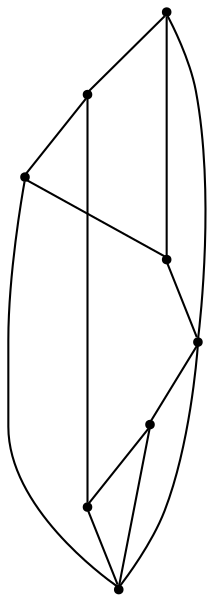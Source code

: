 graph {
  node [shape=point,comment="{\"directed\":false,\"doi\":\"10.4230/LIPIcs.GD.2024.14\",\"figure\":\"1 (1)\"}"]

  v0 [pos="606.2502741719934,689.1290053029227"]
  v1 [pos="676.6238641702319,618.7722921608298"]
  v2 [pos="676.6238641702319,519.2727971078607"]
  v3 [pos="606.2502741719934,448.9160839657678"]
  v4 [pos="436.34932303728124,618.7722921608298"]
  v5 [pos="506.7229130355197,689.1290053029227"]
  v6 [pos="506.7229130355197,448.9160839657678"]
  v7 [pos="436.34932303728124,519.2727971078607"]

  v0 -- v5 [id="-1",pos="606.2502741719934,689.1290053029227 590.9337091535454,695.5200465305693 574.1199880689295,699.0291966680602 556.4866214269207,699.0291966680602 538.8524517422618,699.0291966680602 522.0380003545779,695.5197269022815 506.7229130355197,689.1290053029227"]
  v1 -- v0 [id="-2",pos="676.6238641702319,618.7722921608298 663.4733259407674,650.56601292896 638.0500770615413,675.9837189979315 606.2502741719934,689.1290053029227"]
  v4 -- v6 [id="-3",pos="436.34932303728124,618.7722921608298 506.7229130355197,448.9160839657678 506.7229130355197,448.9160839657678 506.7229130355197,448.9160839657678"]
  v7 -- v0 [id="-4",pos="436.34932303728124,519.2727971078607 606.2502741719934,689.1290053029227 606.2502741719934,689.1290053029227 606.2502741719934,689.1290053029227"]
  v5 -- v2 [id="-5",pos="506.7229130355197,689.1290053029227 676.6238641702319,519.2727971078607 676.6238641702319,519.2727971078607 676.6238641702319,519.2727971078607"]
  v6 -- v2 [id="-6",pos="506.7229130355197,448.9160839657678 676.6238641702319,519.2727971078607 676.6238641702319,519.2727971078607 676.6238641702319,519.2727971078607"]
  v3 -- v1 [id="-7",pos="606.2502741719934,448.9160839657678 676.6238641702319,618.7722921608298 676.6238641702319,618.7722921608298 676.6238641702319,618.7722921608298"]
  v1 -- v2 [id="-8",pos="676.6238641702319,618.7722921608298 683.0128654732105,603.4613294953937 686.522423813714,586.6526282400864 686.522423813714,569.024579212016 686.522423813714,551.3954646895045 683.0128452392694,534.5862009156563 676.6238641702319,519.2727971078607"]
  v7 -- v4 [id="-9",pos="436.34932303728124,519.2727971078607 429.9603663487248,534.5862075480111 426.4507872422255,551.3954681674242 426.4507872422255,569.024579212016 426.4507872422255,586.6519001300865 429.9600575873421,603.4599409587755 436.34932303728124,618.7722921608298"]
  v7 -- v6 [id="-10",pos="436.34932303728124,519.2727971078607 449.4998526382188,487.4811919575669 474.9227750967776,462.0646269076028 506.7229130355197,448.9160839657678"]
  v3 -- v2 [id="-11",pos="606.2502741719934,448.9160839657678 638.0504309702305,462.06460270289676 663.4733584323453,487.4811727732599 676.6238641702319,519.2727971078607"]
  v5 -- v4 [id="-12",pos="506.7229130355197,689.1290053029227 474.9214045484671,675.9823394850536 449.4985931814316,650.5643018414319 436.34932303728124,618.7722921608298"]
  v6 -- v3 [id="-13",pos="506.7229130355197,448.9160839657678 522.0389545740152,442.5289831985293 538.8529521111245,439.01996175597174 556.4866214269207,439.01996175597174 574.1202742410137,439.01996175597174 590.934254893426,442.5289766310019 606.2502741719934,448.9160839657678"]
}